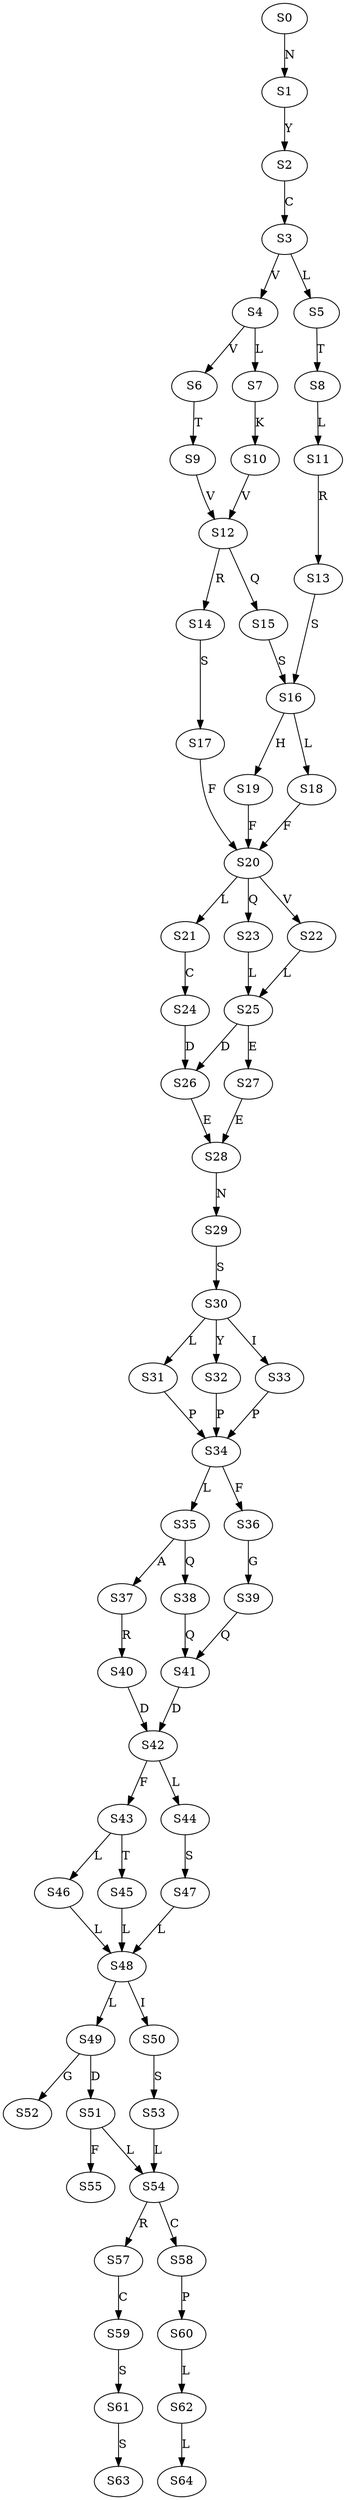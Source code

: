 strict digraph  {
	S0 -> S1 [ label = N ];
	S1 -> S2 [ label = Y ];
	S2 -> S3 [ label = C ];
	S3 -> S4 [ label = V ];
	S3 -> S5 [ label = L ];
	S4 -> S6 [ label = V ];
	S4 -> S7 [ label = L ];
	S5 -> S8 [ label = T ];
	S6 -> S9 [ label = T ];
	S7 -> S10 [ label = K ];
	S8 -> S11 [ label = L ];
	S9 -> S12 [ label = V ];
	S10 -> S12 [ label = V ];
	S11 -> S13 [ label = R ];
	S12 -> S14 [ label = R ];
	S12 -> S15 [ label = Q ];
	S13 -> S16 [ label = S ];
	S14 -> S17 [ label = S ];
	S15 -> S16 [ label = S ];
	S16 -> S18 [ label = L ];
	S16 -> S19 [ label = H ];
	S17 -> S20 [ label = F ];
	S18 -> S20 [ label = F ];
	S19 -> S20 [ label = F ];
	S20 -> S21 [ label = L ];
	S20 -> S22 [ label = V ];
	S20 -> S23 [ label = Q ];
	S21 -> S24 [ label = C ];
	S22 -> S25 [ label = L ];
	S23 -> S25 [ label = L ];
	S24 -> S26 [ label = D ];
	S25 -> S27 [ label = E ];
	S25 -> S26 [ label = D ];
	S26 -> S28 [ label = E ];
	S27 -> S28 [ label = E ];
	S28 -> S29 [ label = N ];
	S29 -> S30 [ label = S ];
	S30 -> S31 [ label = L ];
	S30 -> S32 [ label = Y ];
	S30 -> S33 [ label = I ];
	S31 -> S34 [ label = P ];
	S32 -> S34 [ label = P ];
	S33 -> S34 [ label = P ];
	S34 -> S35 [ label = L ];
	S34 -> S36 [ label = F ];
	S35 -> S37 [ label = A ];
	S35 -> S38 [ label = Q ];
	S36 -> S39 [ label = G ];
	S37 -> S40 [ label = R ];
	S38 -> S41 [ label = Q ];
	S39 -> S41 [ label = Q ];
	S40 -> S42 [ label = D ];
	S41 -> S42 [ label = D ];
	S42 -> S43 [ label = F ];
	S42 -> S44 [ label = L ];
	S43 -> S45 [ label = T ];
	S43 -> S46 [ label = L ];
	S44 -> S47 [ label = S ];
	S45 -> S48 [ label = L ];
	S46 -> S48 [ label = L ];
	S47 -> S48 [ label = L ];
	S48 -> S49 [ label = L ];
	S48 -> S50 [ label = I ];
	S49 -> S51 [ label = D ];
	S49 -> S52 [ label = G ];
	S50 -> S53 [ label = S ];
	S51 -> S54 [ label = L ];
	S51 -> S55 [ label = F ];
	S53 -> S54 [ label = L ];
	S54 -> S57 [ label = R ];
	S54 -> S58 [ label = C ];
	S57 -> S59 [ label = C ];
	S58 -> S60 [ label = P ];
	S59 -> S61 [ label = S ];
	S60 -> S62 [ label = L ];
	S61 -> S63 [ label = S ];
	S62 -> S64 [ label = L ];
}
